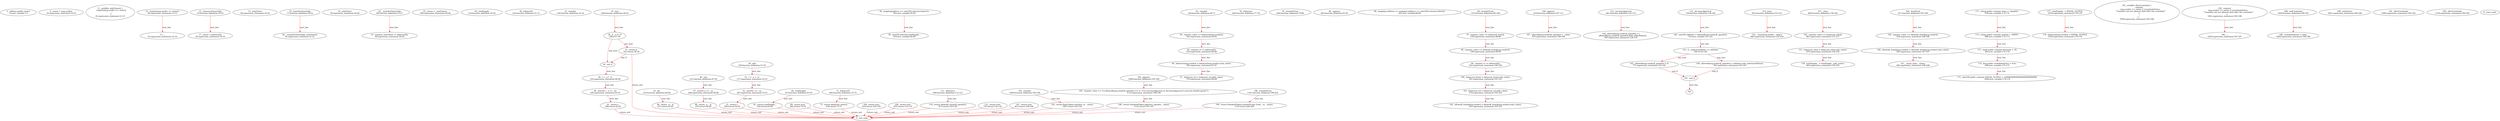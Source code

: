 digraph  {
12 [label="2_ address public owner;\n12-new_variable-3-3", type_label=new_variable];
35 [label="9_ owner = msg.sender;\n35-expression_statement-10-10", type_label=expression_statement];
41 [label="11_ modifier onlyOwner() {\n    require(msg.sender == owner);\n    _;\n  }\n41-expression_statement-12-15", type_label=expression_statement];
44 [label="12_ require(msg.sender == owner);\n44-expression_statement-13-13", type_label=expression_statement];
53 [label="13_ _;\n53-expression_statement-14-14", type_label=expression_statement];
55 [label="15_ renounceOwnership\n55-function_definition-16-19", type_label=function_definition];
58 [label="15_ onlyOwner\n58-expression_statement-16-16", type_label=expression_statement];
65 [label="17_ owner = address(0);\n65-expression_statement-18-18", type_label=expression_statement];
71 [label="19_ transferOwnership\n71-function_definition-20-22", type_label=function_definition];
78 [label="19_ onlyOwner\n78-expression_statement-20-20", type_label=expression_statement];
81 [label="20_ _transferOwnership(_newOwner);\n81-expression_statement-21-21", type_label=expression_statement];
86 [label="22_ _transferOwnership\n86-function_definition-23-27", type_label=function_definition];
94 [label="23_ require(_newOwner != address(0));\n94-expression_statement-24-24", type_label=expression_statement];
109 [label="25_ owner = _newOwner;\n109-expression_statement-26-26", type_label=expression_statement];
116 [label="29_ totalSupply\n116-function_definition-30-30", type_label=function_definition];
124 [label="30_ balanceOf\n124-function_definition-31-31", type_label=function_definition];
136 [label="31_ transfer\n136-function_definition-32-32", type_label=function_definition];
168 [label="35_ mul\n168-function_definition-36-43", type_label=function_definition];
186 [label="36_ if__a == 0\n186-if-37-39", type_label=if];
1355 [label="36_ end_if", type_label=end_if];
191 [label="37_ return 0;\n191-return-38-38", type_label=return];
193 [label="39_ c = _a * _b;\n193-expression_statement-40-40", type_label=expression_statement];
199 [label="40_ assert(c / _a == _b);\n199-expression_statement-41-41", type_label=expression_statement];
208 [label="41_ return c;\n208-return-42-42", type_label=return];
210 [label="43_ div\n210-function_definition-44-46", type_label=function_definition];
227 [label="44_ return _a / _b;\n227-return-45-45", type_label=return];
231 [label="46_ sub\n231-function_definition-47-50", type_label=function_definition];
248 [label="47_ assert(_b <= _a);\n248-expression_statement-48-48", type_label=expression_statement];
255 [label="48_ return _a - _b;\n255-return-49-49", type_label=return];
259 [label="50_ add\n259-function_definition-51-55", type_label=function_definition];
277 [label="51_ c = _a + _b;\n277-expression_statement-52-52", type_label=expression_statement];
283 [label="52_ assert(c >= _a);\n283-expression_statement-53-53", type_label=expression_statement];
290 [label="53_ return c;\n290-return-54-54", type_label=return];
303 [label="58_ mapping(address => uint256) internal balances;\n303-new_variable-59-59", type_label=new_variable];
310 [label="59_ uint256 internal totalSupply_;\n310-new_variable-60-60", type_label=new_variable];
315 [label="60_ totalSupply\n315-function_definition-61-63", type_label=function_definition];
324 [label="61_ return totalSupply_;\n324-return-62-62", type_label=return];
326 [label="63_ transfer\n326-function_definition-64-71", type_label=function_definition];
342 [label="64_ require(_value <= balances[msg.sender]);\n342-expression_statement-65-65", type_label=expression_statement];
353 [label="65_ require(_to != address(0));\n353-expression_statement-66-66", type_label=expression_statement];
362 [label="66_ balances[msg.sender] = balances[msg.sender].sub(_value);\n362-expression_statement-67-67", type_label=expression_statement];
379 [label="67_ balances[_to] = balances[_to].add(_value);\n379-expression_statement-68-68", type_label=expression_statement];
402 [label="69_ return true;\n402-return-70-70", type_label=return];
405 [label="71_ balanceOf\n405-function_definition-72-74", type_label=function_definition];
418 [label="72_ return balances[_owner];\n418-return-73-73", type_label=return];
428 [label="76_ allowance\n428-function_definition-77-78", type_label=function_definition];
444 [label="78_ transferFrom\n444-function_definition-79-80", type_label=function_definition];
463 [label="80_ approve\n463-function_definition-81-81", type_label=function_definition];
501 [label="88_ mapping (address => mapping (address => uint256)) internal allowed;\n501-new_variable-89-89", type_label=new_variable];
510 [label="89_ transferFrom\n510-function_definition-90-106", type_label=function_definition];
530 [label="97_ require(_value <= balances[_from]);\n530-expression_statement-98-98", type_label=expression_statement];
539 [label="98_ require(_value <= allowed[_from][msg.sender]);\n539-expression_statement-99-99", type_label=expression_statement];
552 [label="99_ require(_to != address(0));\n552-expression_statement-100-100", type_label=expression_statement];
561 [label="100_ balances[_from] = balances[_from].sub(_value);\n561-expression_statement-101-101", type_label=expression_statement];
574 [label="101_ balances[_to] = balances[_to].add(_value);\n574-expression_statement-102-102", type_label=expression_statement];
587 [label="102_ allowed[_from][msg.sender] = allowed[_from][msg.sender].sub(_value);\n587-expression_statement-103-103", type_label=expression_statement];
616 [label="104_ return true;\n616-return-105-105", type_label=return];
619 [label="106_ approve\n619-function_definition-107-111", type_label=function_definition];
635 [label="107_ allowed[msg.sender][_spender] = _value;\n635-expression_statement-108-108", type_label=expression_statement];
655 [label="109_ return true;\n655-return-110-110", type_label=return];
658 [label="111_ allowance\n658-function_definition-112-121", type_label=function_definition];
675 [label="119_ return allowed[_owner][_spender];\n675-return-120-120", type_label=return];
681 [label="121_ increaseApproval\n681-function_definition-122-133", type_label=function_definition];
697 [label="128_ allowed[msg.sender][_spender] = (\n      allowed[msg.sender][_spender].add(_addedValue));\n697-expression_statement-129-130", type_label=expression_statement];
735 [label="131_ return true;\n735-return-132-132", type_label=return];
738 [label="133_ decreaseApproval\n738-function_definition-134-149", type_label=function_definition];
754 [label="140_ uint256 oldValue = allowed[msg.sender][_spender];\n754-new_variable-141-141", type_label=new_variable];
766 [label="141_ if__subtractedValue >= oldValue\n766-if-142-146", type_label=if];
1935 [label="141_ end_if", type_label=end_if];
771 [label="142_ allowed[msg.sender][_spender] = 0;\n771-expression_statement-143-143", type_label=expression_statement];
782 [label="144_ allowed[msg.sender][_spender] = oldValue.sub(_subtractedValue);\n782-expression_statement-145-145", type_label=expression_statement];
813 [label="147_ return true;\n813-return-148-148", type_label=return];
832 [label="152_ burn\n832-function_definition-153-155", type_label=function_definition];
840 [label="153_ _burn(msg.sender, _value);\n840-expression_statement-154-154", type_label=expression_statement];
849 [label="155_ _burn\n849-function_definition-156-162", type_label=function_definition];
861 [label="156_ require(_value <= balances[_who]);\n861-expression_statement-157-157", type_label=expression_statement];
870 [label="157_ balances[_who] = balances[_who].sub(_value);\n870-expression_statement-158-158", type_label=expression_statement];
883 [label="158_ totalSupply_ = totalSupply_.sub(_value);\n883-expression_statement-159-159", type_label=expression_statement];
917 [label="164_ burnFrom\n917-function_definition-165-169", type_label=function_definition];
929 [label="165_ require(_value <= allowed[_from][msg.sender]);\n929-expression_statement-166-166", type_label=expression_statement];
942 [label="166_ allowed[_from][msg.sender] = allowed[_from][msg.sender].sub(_value);\n942-expression_statement-167-167", type_label=expression_statement];
963 [label="167_ _burn(_from, _value);\n963-expression_statement-168-168", type_label=expression_statement];
979 [label="171_ string public constant name = \"Amplify\";\n979-new_variable-172-172", type_label=new_variable];
986 [label="172_ string public constant symbol = \"AMPX\";\n986-new_variable-173-173", type_label=new_variable];
993 [label="173_ uint8 public constant decimals = 18;\n993-new_variable-174-174", type_label=new_variable];
999 [label="174_ bool public crowdsaleActive = true;\n999-new_variable-175-175", type_label=new_variable];
1006 [label="175_ uint256 public constant INITIAL_SUPPLY = 1200000000000000000000000000;\n1006-new_variable-176-176", type_label=new_variable];
1014 [label="177_ totalSupply_ = INITIAL_SUPPLY;\n1014-expression_statement-178-178", type_label=expression_statement];
1018 [label="178_ balances[msg.sender] = INITIAL_SUPPLY;\n1018-expression_statement-179-179", type_label=expression_statement];
1038 [label="181_ modifier afterCrowdsale {\n        require(\n            msg.sender == owner || !crowdsaleActive,\n              \"Transfers are not allowed until after the crowdsale.\"\n        );\n        _;\n    }\n1038-expression_statement-182-188", type_label=expression_statement];
1041 [label="182_ require(\n            msg.sender == owner || !crowdsaleActive,\n              \"Transfers are not allowed until after the crowdsale.\"\n        );\n1041-expression_statement-183-186", type_label=expression_statement];
1056 [label="186_ _;\n1056-expression_statement-187-187", type_label=expression_statement];
1058 [label="188_ endCrowdsale\n1058-function_definition-189-191", type_label=function_definition];
1061 [label="188_ onlyOwner\n1061-expression_statement-189-189", type_label=expression_statement];
1064 [label="189_ crowdsaleActive = false;\n1064-expression_statement-190-190", type_label=expression_statement];
1069 [label="191_ transfer\n1069-function_definition-192-194", type_label=function_definition];
1080 [label="191_ afterCrowdsale\n1080-expression_statement-192-192", type_label=expression_statement];
1087 [label="192_ return BasicToken.transfer(_to, _value);\n1087-return-193-193", type_label=return];
1096 [label="194_ approve\n1096-function_definition-195-198", type_label=function_definition];
1112 [label="195_ require(_value == 0 || allowed[msg.sender][_spender] == 0, \"Use increaseApproval or decreaseApproval to prevent double-spend.\");\n1112-expression_statement-196-196", type_label=expression_statement];
1132 [label="196_ return StandardToken.approve(_spender, _value);\n1132-return-197-197", type_label=return];
1141 [label="198_ transferFrom\n1141-function_definition-199-201", type_label=function_definition];
1156 [label="198_ afterCrowdsale\n1156-expression_statement-199-199", type_label=expression_statement];
1163 [label="199_ return StandardToken.transferFrom(_from, _to, _value);\n1163-return-200-200", type_label=return];
1 [label="0_ start_node", type_label=start];
2 [label="0_ exit_node", type_label=exit];
797;
44 -> 53  [color=red, controlflow_type=next_line, edge_type=CFG_edge, key=0, label=next_line];
55 -> 65  [color=red, controlflow_type=next_line, edge_type=CFG_edge, key=0, label=next_line];
71 -> 81  [color=red, controlflow_type=next_line, edge_type=CFG_edge, key=0, label=next_line];
86 -> 94  [color=red, controlflow_type=next_line, edge_type=CFG_edge, key=0, label=next_line];
168 -> 186  [color=red, controlflow_type=next_line, edge_type=CFG_edge, key=0, label=next_line];
186 -> 191  [color=red, controlflow_type=pos_next, edge_type=CFG_edge, key=0, label=pos_next];
186 -> 1355  [color=red, controlflow_type=neg_next, edge_type=CFG_edge, key=0, label=neg_next];
1355 -> 193  [color=red, controlflow_type=next_line, edge_type=CFG_edge, key=0, label=next_line];
191 -> 1355  [color=red, controlflow_type=end_if, edge_type=CFG_edge, key=0, label=end_if];
191 -> 2  [color=red, controlflow_type=return_exit, edge_type=CFG_edge, key=0, label=return_exit];
193 -> 199  [color=red, controlflow_type=next_line, edge_type=CFG_edge, key=0, label=next_line];
199 -> 208  [color=red, controlflow_type=next_line, edge_type=CFG_edge, key=0, label=next_line];
208 -> 2  [color=red, controlflow_type=return_exit, edge_type=CFG_edge, key=0, label=return_exit];
210 -> 227  [color=red, controlflow_type=next_line, edge_type=CFG_edge, key=0, label=next_line];
227 -> 2  [color=red, controlflow_type=return_exit, edge_type=CFG_edge, key=0, label=return_exit];
231 -> 248  [color=red, controlflow_type=next_line, edge_type=CFG_edge, key=0, label=next_line];
248 -> 255  [color=red, controlflow_type=next_line, edge_type=CFG_edge, key=0, label=next_line];
255 -> 2  [color=red, controlflow_type=return_exit, edge_type=CFG_edge, key=0, label=return_exit];
259 -> 277  [color=red, controlflow_type=next_line, edge_type=CFG_edge, key=0, label=next_line];
277 -> 283  [color=red, controlflow_type=next_line, edge_type=CFG_edge, key=0, label=next_line];
283 -> 290  [color=red, controlflow_type=next_line, edge_type=CFG_edge, key=0, label=next_line];
290 -> 2  [color=red, controlflow_type=return_exit, edge_type=CFG_edge, key=0, label=return_exit];
303 -> 310  [color=red, controlflow_type=next_line, edge_type=CFG_edge, key=0, label=next_line];
315 -> 324  [color=red, controlflow_type=next_line, edge_type=CFG_edge, key=0, label=next_line];
324 -> 2  [color=red, controlflow_type=return_exit, edge_type=CFG_edge, key=0, label=return_exit];
326 -> 342  [color=red, controlflow_type=next_line, edge_type=CFG_edge, key=0, label=next_line];
342 -> 353  [color=red, controlflow_type=next_line, edge_type=CFG_edge, key=0, label=next_line];
353 -> 362  [color=red, controlflow_type=next_line, edge_type=CFG_edge, key=0, label=next_line];
362 -> 379  [color=red, controlflow_type=next_line, edge_type=CFG_edge, key=0, label=next_line];
402 -> 2  [color=red, controlflow_type=return_exit, edge_type=CFG_edge, key=0, label=return_exit];
405 -> 418  [color=red, controlflow_type=next_line, edge_type=CFG_edge, key=0, label=next_line];
418 -> 2  [color=red, controlflow_type=return_exit, edge_type=CFG_edge, key=0, label=return_exit];
510 -> 530  [color=red, controlflow_type=next_line, edge_type=CFG_edge, key=0, label=next_line];
530 -> 539  [color=red, controlflow_type=next_line, edge_type=CFG_edge, key=0, label=next_line];
539 -> 552  [color=red, controlflow_type=next_line, edge_type=CFG_edge, key=0, label=next_line];
552 -> 561  [color=red, controlflow_type=next_line, edge_type=CFG_edge, key=0, label=next_line];
561 -> 574  [color=red, controlflow_type=next_line, edge_type=CFG_edge, key=0, label=next_line];
574 -> 587  [color=red, controlflow_type=next_line, edge_type=CFG_edge, key=0, label=next_line];
616 -> 2  [color=red, controlflow_type=return_exit, edge_type=CFG_edge, key=0, label=return_exit];
619 -> 635  [color=red, controlflow_type=next_line, edge_type=CFG_edge, key=0, label=next_line];
655 -> 2  [color=red, controlflow_type=return_exit, edge_type=CFG_edge, key=0, label=return_exit];
658 -> 675  [color=red, controlflow_type=next_line, edge_type=CFG_edge, key=0, label=next_line];
675 -> 2  [color=red, controlflow_type=return_exit, edge_type=CFG_edge, key=0, label=return_exit];
681 -> 697  [color=red, controlflow_type=next_line, edge_type=CFG_edge, key=0, label=next_line];
735 -> 2  [color=red, controlflow_type=return_exit, edge_type=CFG_edge, key=0, label=return_exit];
738 -> 754  [color=red, controlflow_type=next_line, edge_type=CFG_edge, key=0, label=next_line];
754 -> 766  [color=red, controlflow_type=next_line, edge_type=CFG_edge, key=0, label=next_line];
766 -> 771  [color=red, controlflow_type=pos_next, edge_type=CFG_edge, key=0, label=pos_next];
766 -> 782  [color=red, controlflow_type=neg_next, edge_type=CFG_edge, key=0, label=neg_next];
1935 -> 797  [color=red, controlflow_type=next_line, edge_type=CFG_edge, key=0, label=next_line];
771 -> 1935  [color=red, controlflow_type=end_if, edge_type=CFG_edge, key=0, label=end_if];
782 -> 1935  [color=red, controlflow_type=end_if, edge_type=CFG_edge, key=0, label=end_if];
813 -> 2  [color=red, controlflow_type=return_exit, edge_type=CFG_edge, key=0, label=return_exit];
832 -> 840  [color=red, controlflow_type=next_line, edge_type=CFG_edge, key=0, label=next_line];
849 -> 861  [color=red, controlflow_type=next_line, edge_type=CFG_edge, key=0, label=next_line];
861 -> 870  [color=red, controlflow_type=next_line, edge_type=CFG_edge, key=0, label=next_line];
870 -> 883  [color=red, controlflow_type=next_line, edge_type=CFG_edge, key=0, label=next_line];
917 -> 929  [color=red, controlflow_type=next_line, edge_type=CFG_edge, key=0, label=next_line];
929 -> 942  [color=red, controlflow_type=next_line, edge_type=CFG_edge, key=0, label=next_line];
942 -> 963  [color=red, controlflow_type=next_line, edge_type=CFG_edge, key=0, label=next_line];
979 -> 986  [color=red, controlflow_type=next_line, edge_type=CFG_edge, key=0, label=next_line];
986 -> 993  [color=red, controlflow_type=next_line, edge_type=CFG_edge, key=0, label=next_line];
993 -> 999  [color=red, controlflow_type=next_line, edge_type=CFG_edge, key=0, label=next_line];
999 -> 1006  [color=red, controlflow_type=next_line, edge_type=CFG_edge, key=0, label=next_line];
1014 -> 1018  [color=red, controlflow_type=next_line, edge_type=CFG_edge, key=0, label=next_line];
1041 -> 1056  [color=red, controlflow_type=next_line, edge_type=CFG_edge, key=0, label=next_line];
1058 -> 1064  [color=red, controlflow_type=next_line, edge_type=CFG_edge, key=0, label=next_line];
1069 -> 1087  [color=red, controlflow_type=next_line, edge_type=CFG_edge, key=0, label=next_line];
1087 -> 2  [color=red, controlflow_type=return_exit, edge_type=CFG_edge, key=0, label=return_exit];
1096 -> 1112  [color=red, controlflow_type=next_line, edge_type=CFG_edge, key=0, label=next_line];
1112 -> 1132  [color=red, controlflow_type=next_line, edge_type=CFG_edge, key=0, label=next_line];
1132 -> 2  [color=red, controlflow_type=return_exit, edge_type=CFG_edge, key=0, label=return_exit];
1141 -> 1163  [color=red, controlflow_type=next_line, edge_type=CFG_edge, key=0, label=next_line];
1163 -> 2  [color=red, controlflow_type=return_exit, edge_type=CFG_edge, key=0, label=return_exit];
}
